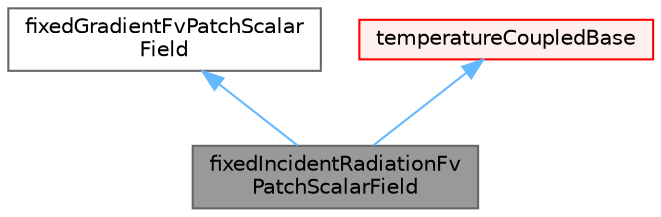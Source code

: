 digraph "fixedIncidentRadiationFvPatchScalarField"
{
 // LATEX_PDF_SIZE
  bgcolor="transparent";
  edge [fontname=Helvetica,fontsize=10,labelfontname=Helvetica,labelfontsize=10];
  node [fontname=Helvetica,fontsize=10,shape=box,height=0.2,width=0.4];
  Node1 [id="Node000001",label="fixedIncidentRadiationFv\lPatchScalarField",height=0.2,width=0.4,color="gray40", fillcolor="grey60", style="filled", fontcolor="black",tooltip="Boundary condition for thermal coupling for solid regions. Used to emulate a fixed incident radiative..."];
  Node2 -> Node1 [id="edge1_Node000001_Node000002",dir="back",color="steelblue1",style="solid",tooltip=" "];
  Node2 [id="Node000002",label="fixedGradientFvPatchScalar\lField",height=0.2,width=0.4,color="gray40", fillcolor="white", style="filled",tooltip=" "];
  Node3 -> Node1 [id="edge2_Node000001_Node000003",dir="back",color="steelblue1",style="solid",tooltip=" "];
  Node3 [id="Node000003",label="temperatureCoupledBase",height=0.2,width=0.4,color="red", fillcolor="#FFF0F0", style="filled",URL="$classFoam_1_1temperatureCoupledBase.html",tooltip="Common functions used in temperature coupled boundaries."];
}
